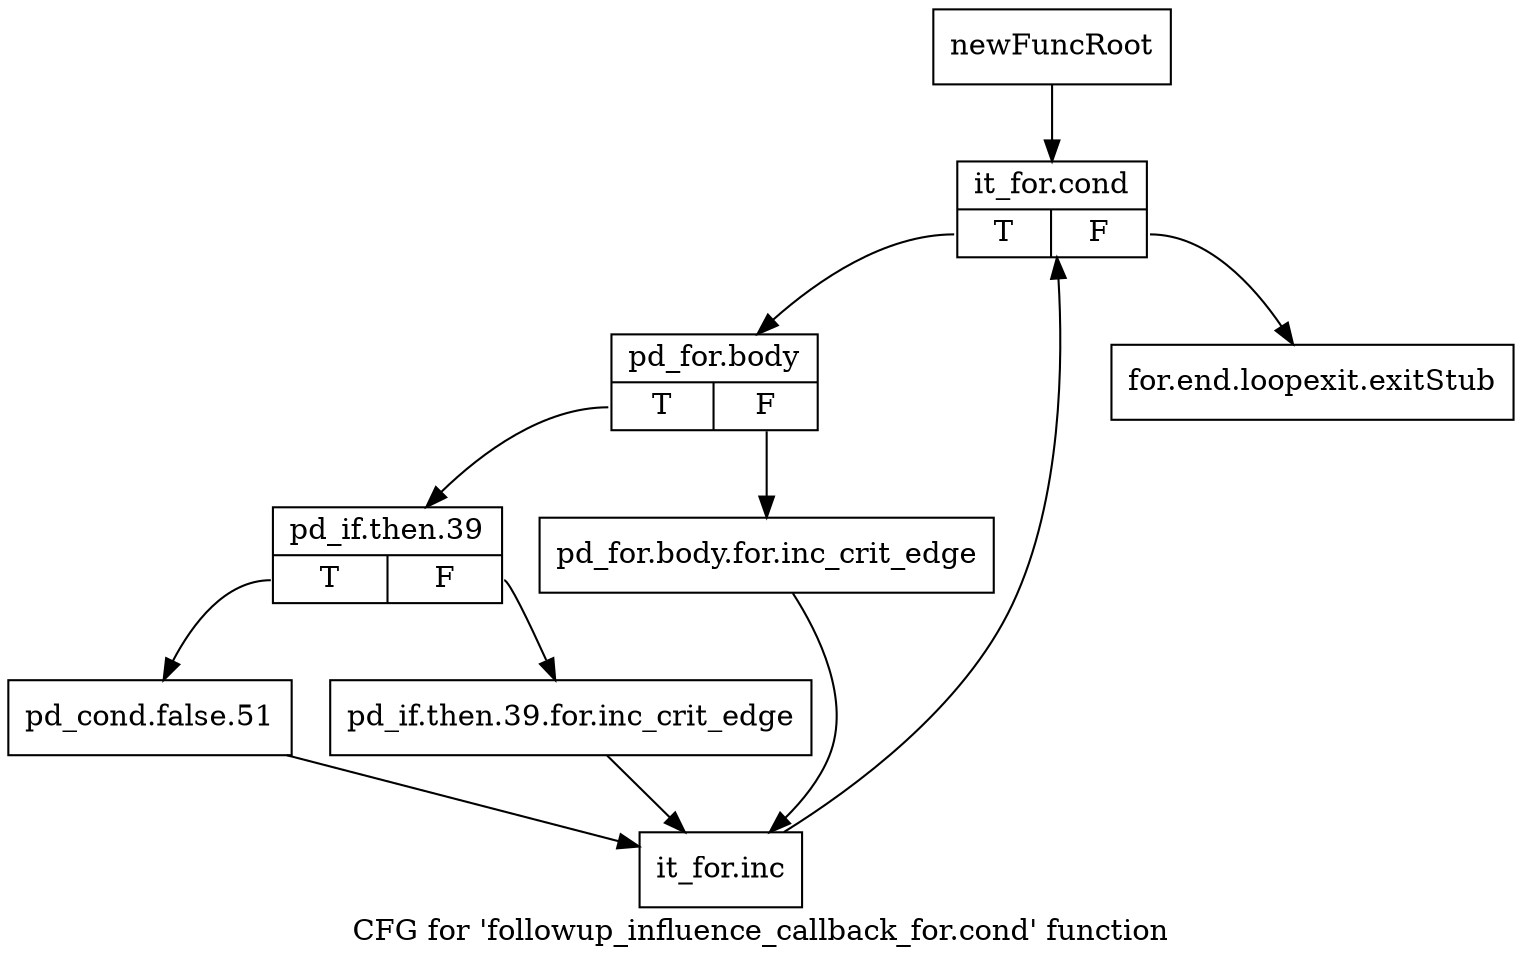 digraph "CFG for 'followup_influence_callback_for.cond' function" {
	label="CFG for 'followup_influence_callback_for.cond' function";

	Node0x400bc50 [shape=record,label="{newFuncRoot}"];
	Node0x400bc50 -> Node0x400bcf0;
	Node0x400bca0 [shape=record,label="{for.end.loopexit.exitStub}"];
	Node0x400bcf0 [shape=record,label="{it_for.cond|{<s0>T|<s1>F}}"];
	Node0x400bcf0:s0 -> Node0x400bd40;
	Node0x400bcf0:s1 -> Node0x400bca0;
	Node0x400bd40 [shape=record,label="{pd_for.body|{<s0>T|<s1>F}}"];
	Node0x400bd40:s0 -> Node0x400bde0;
	Node0x400bd40:s1 -> Node0x400bd90;
	Node0x400bd90 [shape=record,label="{pd_for.body.for.inc_crit_edge}"];
	Node0x400bd90 -> Node0x400bed0;
	Node0x400bde0 [shape=record,label="{pd_if.then.39|{<s0>T|<s1>F}}"];
	Node0x400bde0:s0 -> Node0x400be80;
	Node0x400bde0:s1 -> Node0x400be30;
	Node0x400be30 [shape=record,label="{pd_if.then.39.for.inc_crit_edge}"];
	Node0x400be30 -> Node0x400bed0;
	Node0x400be80 [shape=record,label="{pd_cond.false.51}"];
	Node0x400be80 -> Node0x400bed0;
	Node0x400bed0 [shape=record,label="{it_for.inc}"];
	Node0x400bed0 -> Node0x400bcf0;
}
